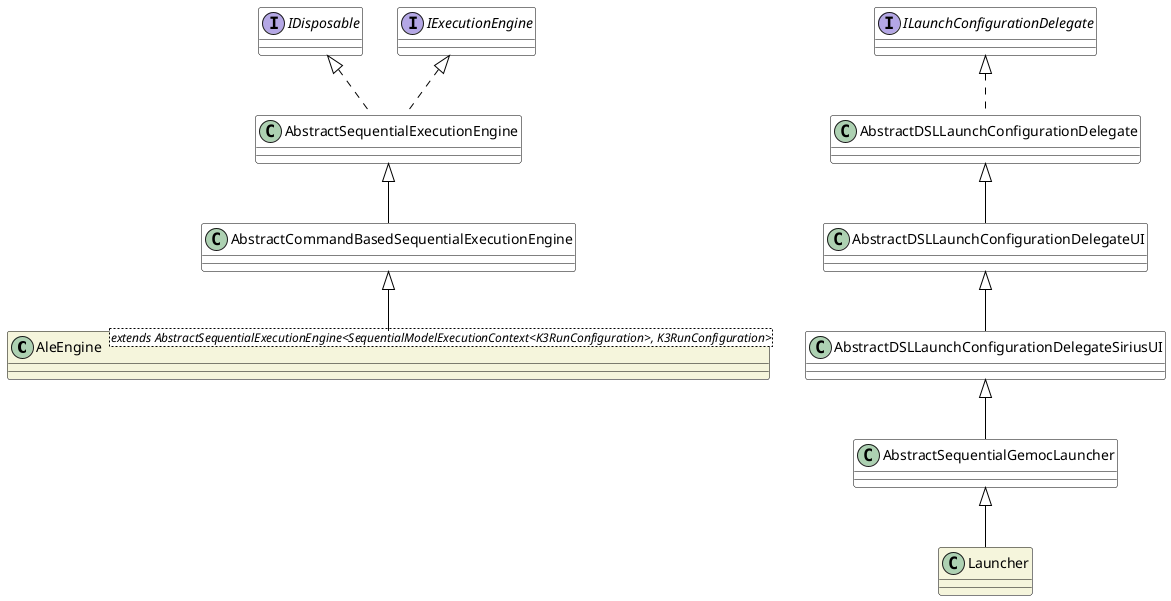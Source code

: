 @startuml
skinparam class {
	BackgroundColor White
	ArrowColor Black
	BorderColor Black
}

scale max 1024 width
scale max 800 height

class AleEngine<extends AbstractSequentialExecutionEngine<SequentialModelExecutionContext<K3RunConfiguration>, K3RunConfiguration>> #beige {
}  


class Launcher #beige {
}  

interface IDisposable
interface IExecutionEngine
interface ILaunchConfigurationDelegate

IDisposable <|.. AbstractSequentialExecutionEngine 
IExecutionEngine <|.. AbstractSequentialExecutionEngine 
AbstractSequentialExecutionEngine <|-- AbstractCommandBasedSequentialExecutionEngine
AbstractCommandBasedSequentialExecutionEngine <|-- AleEngine


ILaunchConfigurationDelegate <|.. AbstractDSLLaunchConfigurationDelegate
AbstractDSLLaunchConfigurationDelegate <|-- AbstractDSLLaunchConfigurationDelegateUI 
AbstractDSLLaunchConfigurationDelegateUI <|-- AbstractDSLLaunchConfigurationDelegateSiriusUI
AbstractDSLLaunchConfigurationDelegateSiriusUI <|-- AbstractSequentialGemocLauncher
AbstractSequentialGemocLauncher <|-- Launcher

@enduml
